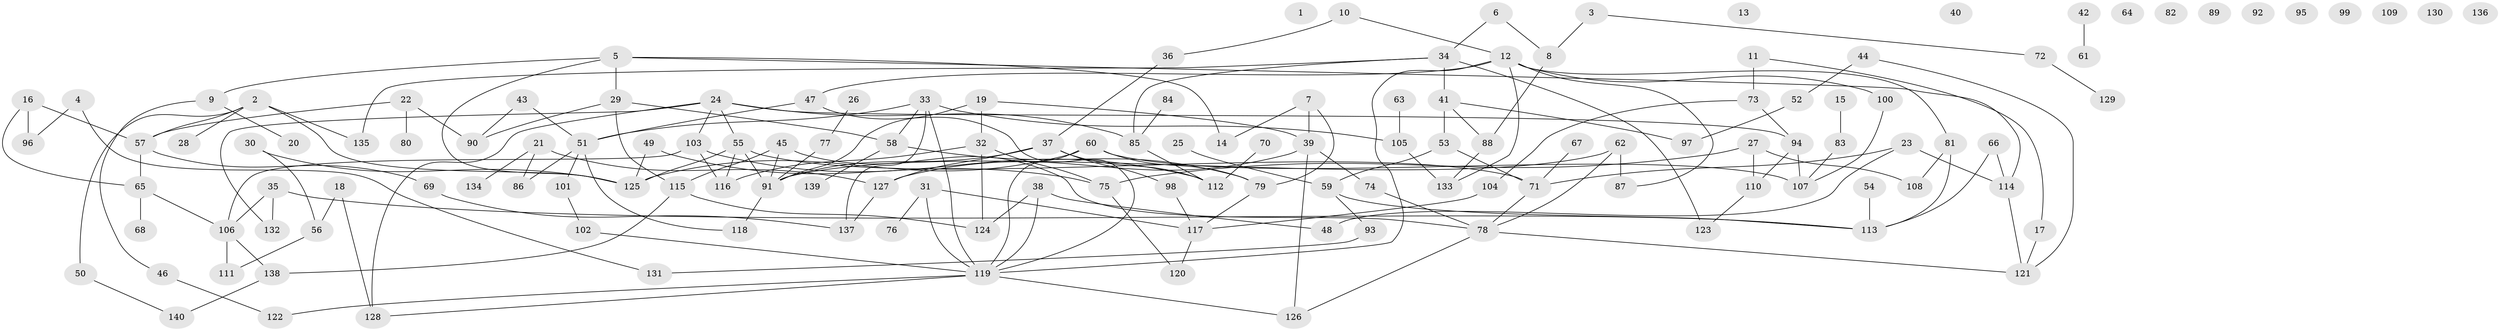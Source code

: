 // Generated by graph-tools (version 1.1) at 2025/33/03/09/25 02:33:50]
// undirected, 140 vertices, 187 edges
graph export_dot {
graph [start="1"]
  node [color=gray90,style=filled];
  1;
  2;
  3;
  4;
  5;
  6;
  7;
  8;
  9;
  10;
  11;
  12;
  13;
  14;
  15;
  16;
  17;
  18;
  19;
  20;
  21;
  22;
  23;
  24;
  25;
  26;
  27;
  28;
  29;
  30;
  31;
  32;
  33;
  34;
  35;
  36;
  37;
  38;
  39;
  40;
  41;
  42;
  43;
  44;
  45;
  46;
  47;
  48;
  49;
  50;
  51;
  52;
  53;
  54;
  55;
  56;
  57;
  58;
  59;
  60;
  61;
  62;
  63;
  64;
  65;
  66;
  67;
  68;
  69;
  70;
  71;
  72;
  73;
  74;
  75;
  76;
  77;
  78;
  79;
  80;
  81;
  82;
  83;
  84;
  85;
  86;
  87;
  88;
  89;
  90;
  91;
  92;
  93;
  94;
  95;
  96;
  97;
  98;
  99;
  100;
  101;
  102;
  103;
  104;
  105;
  106;
  107;
  108;
  109;
  110;
  111;
  112;
  113;
  114;
  115;
  116;
  117;
  118;
  119;
  120;
  121;
  122;
  123;
  124;
  125;
  126;
  127;
  128;
  129;
  130;
  131;
  132;
  133;
  134;
  135;
  136;
  137;
  138;
  139;
  140;
  2 -- 28;
  2 -- 50;
  2 -- 57;
  2 -- 125;
  2 -- 135;
  3 -- 8;
  3 -- 72;
  4 -- 96;
  4 -- 131;
  5 -- 9;
  5 -- 14;
  5 -- 29;
  5 -- 114;
  5 -- 125;
  6 -- 8;
  6 -- 34;
  7 -- 14;
  7 -- 39;
  7 -- 79;
  8 -- 88;
  9 -- 20;
  9 -- 46;
  10 -- 12;
  10 -- 36;
  11 -- 17;
  11 -- 73;
  12 -- 47;
  12 -- 81;
  12 -- 87;
  12 -- 100;
  12 -- 119;
  12 -- 133;
  15 -- 83;
  16 -- 57;
  16 -- 65;
  16 -- 96;
  17 -- 121;
  18 -- 56;
  18 -- 128;
  19 -- 32;
  19 -- 39;
  19 -- 91;
  21 -- 86;
  21 -- 127;
  21 -- 134;
  22 -- 57;
  22 -- 80;
  22 -- 90;
  23 -- 48;
  23 -- 71;
  23 -- 114;
  24 -- 55;
  24 -- 85;
  24 -- 94;
  24 -- 103;
  24 -- 128;
  24 -- 132;
  25 -- 59;
  26 -- 77;
  27 -- 75;
  27 -- 108;
  27 -- 110;
  29 -- 58;
  29 -- 90;
  29 -- 115;
  30 -- 56;
  30 -- 125;
  31 -- 76;
  31 -- 117;
  31 -- 119;
  32 -- 75;
  32 -- 116;
  32 -- 124;
  33 -- 51;
  33 -- 58;
  33 -- 105;
  33 -- 119;
  33 -- 137;
  34 -- 41;
  34 -- 85;
  34 -- 123;
  34 -- 135;
  35 -- 106;
  35 -- 113;
  35 -- 132;
  36 -- 37;
  37 -- 91;
  37 -- 98;
  37 -- 112;
  37 -- 127;
  38 -- 48;
  38 -- 119;
  38 -- 124;
  39 -- 74;
  39 -- 126;
  39 -- 127;
  41 -- 53;
  41 -- 88;
  41 -- 97;
  42 -- 61;
  43 -- 51;
  43 -- 90;
  44 -- 52;
  44 -- 121;
  45 -- 78;
  45 -- 91;
  45 -- 115;
  46 -- 122;
  47 -- 51;
  47 -- 119;
  49 -- 75;
  49 -- 125;
  50 -- 140;
  51 -- 86;
  51 -- 101;
  51 -- 118;
  52 -- 97;
  53 -- 59;
  53 -- 71;
  54 -- 113;
  55 -- 71;
  55 -- 91;
  55 -- 116;
  55 -- 125;
  56 -- 111;
  57 -- 65;
  57 -- 69;
  58 -- 79;
  58 -- 139;
  59 -- 93;
  59 -- 113;
  60 -- 79;
  60 -- 107;
  60 -- 119;
  60 -- 125;
  62 -- 78;
  62 -- 87;
  62 -- 91;
  63 -- 105;
  65 -- 68;
  65 -- 106;
  66 -- 113;
  66 -- 114;
  67 -- 71;
  69 -- 137;
  70 -- 112;
  71 -- 78;
  72 -- 129;
  73 -- 94;
  73 -- 104;
  74 -- 78;
  75 -- 120;
  77 -- 91;
  78 -- 121;
  78 -- 126;
  79 -- 117;
  81 -- 108;
  81 -- 113;
  83 -- 107;
  84 -- 85;
  85 -- 112;
  88 -- 133;
  91 -- 118;
  93 -- 131;
  94 -- 107;
  94 -- 110;
  98 -- 117;
  100 -- 107;
  101 -- 102;
  102 -- 119;
  103 -- 106;
  103 -- 112;
  103 -- 116;
  104 -- 117;
  105 -- 133;
  106 -- 111;
  106 -- 138;
  110 -- 123;
  114 -- 121;
  115 -- 124;
  115 -- 138;
  117 -- 120;
  119 -- 122;
  119 -- 126;
  119 -- 128;
  127 -- 137;
  138 -- 140;
}
